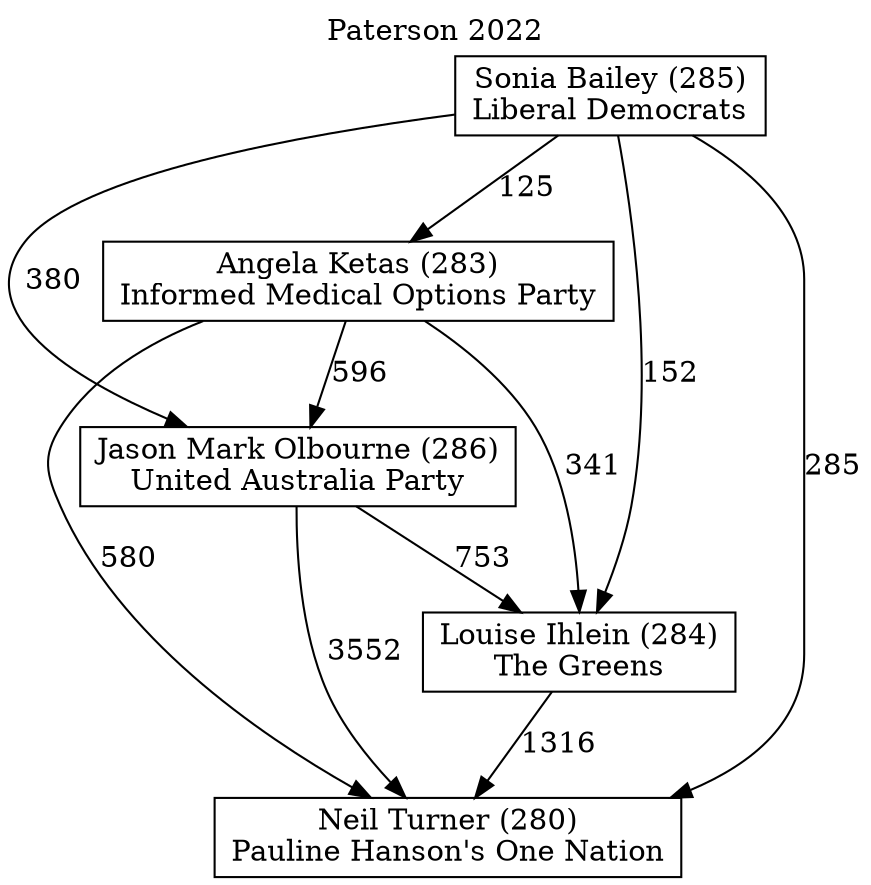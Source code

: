 // House preference flow
digraph "Neil Turner (280)_Paterson_2022" {
	graph [label="Paterson 2022" labelloc=t mclimit=10]
	node [shape=box]
	"Neil Turner (280)" [label="Neil Turner (280)
Pauline Hanson's One Nation"]
	"Louise Ihlein (284)" [label="Louise Ihlein (284)
The Greens"]
	"Jason Mark Olbourne (286)" [label="Jason Mark Olbourne (286)
United Australia Party"]
	"Angela Ketas (283)" [label="Angela Ketas (283)
Informed Medical Options Party"]
	"Sonia Bailey (285)" [label="Sonia Bailey (285)
Liberal Democrats"]
	"Louise Ihlein (284)" -> "Neil Turner (280)" [label=1316]
	"Jason Mark Olbourne (286)" -> "Louise Ihlein (284)" [label=753]
	"Angela Ketas (283)" -> "Jason Mark Olbourne (286)" [label=596]
	"Sonia Bailey (285)" -> "Angela Ketas (283)" [label=125]
	"Jason Mark Olbourne (286)" -> "Neil Turner (280)" [label=3552]
	"Angela Ketas (283)" -> "Neil Turner (280)" [label=580]
	"Sonia Bailey (285)" -> "Neil Turner (280)" [label=285]
	"Sonia Bailey (285)" -> "Jason Mark Olbourne (286)" [label=380]
	"Angela Ketas (283)" -> "Louise Ihlein (284)" [label=341]
	"Sonia Bailey (285)" -> "Louise Ihlein (284)" [label=152]
}
